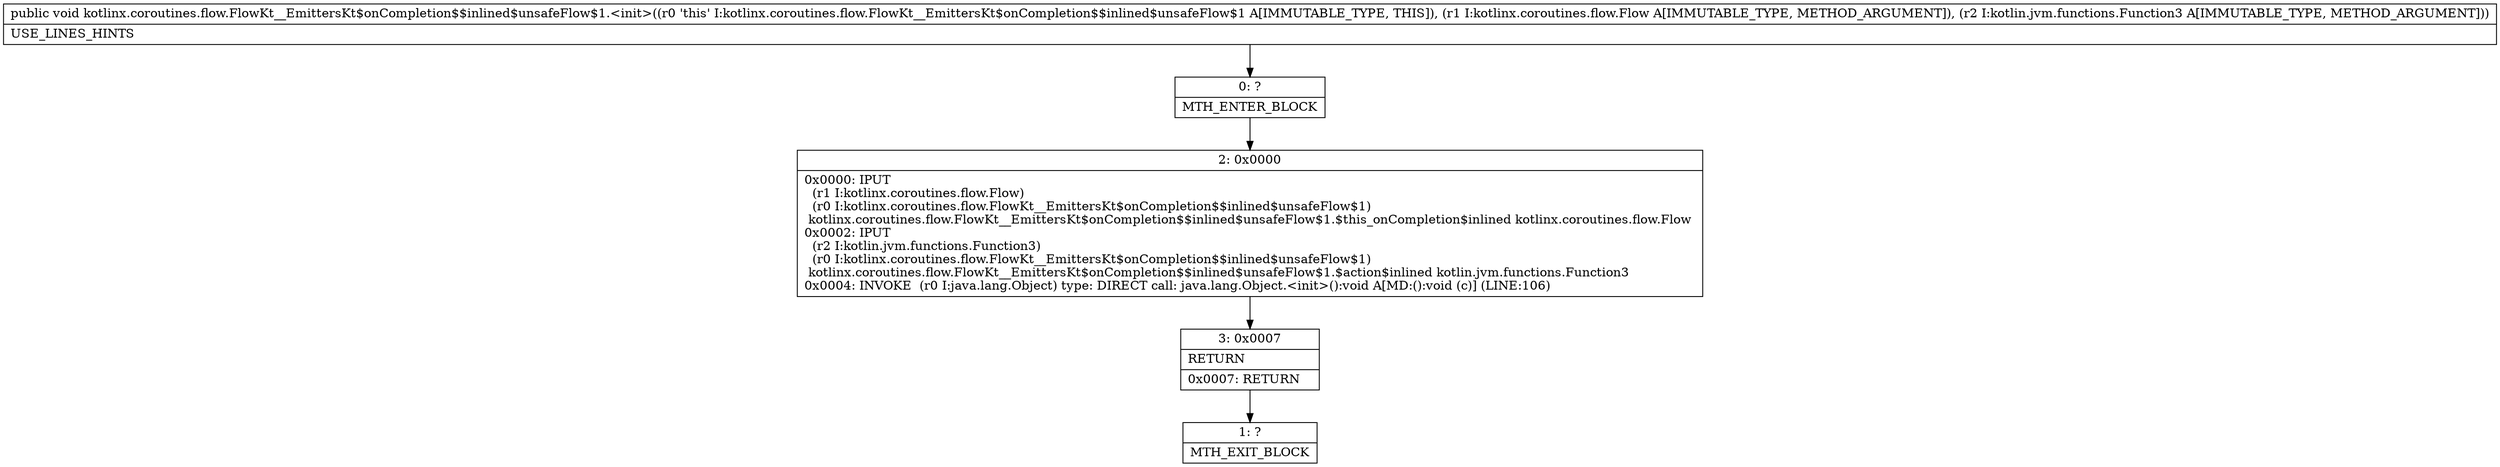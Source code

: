 digraph "CFG forkotlinx.coroutines.flow.FlowKt__EmittersKt$onCompletion$$inlined$unsafeFlow$1.\<init\>(Lkotlinx\/coroutines\/flow\/Flow;Lkotlin\/jvm\/functions\/Function3;)V" {
Node_0 [shape=record,label="{0\:\ ?|MTH_ENTER_BLOCK\l}"];
Node_2 [shape=record,label="{2\:\ 0x0000|0x0000: IPUT  \l  (r1 I:kotlinx.coroutines.flow.Flow)\l  (r0 I:kotlinx.coroutines.flow.FlowKt__EmittersKt$onCompletion$$inlined$unsafeFlow$1)\l kotlinx.coroutines.flow.FlowKt__EmittersKt$onCompletion$$inlined$unsafeFlow$1.$this_onCompletion$inlined kotlinx.coroutines.flow.Flow \l0x0002: IPUT  \l  (r2 I:kotlin.jvm.functions.Function3)\l  (r0 I:kotlinx.coroutines.flow.FlowKt__EmittersKt$onCompletion$$inlined$unsafeFlow$1)\l kotlinx.coroutines.flow.FlowKt__EmittersKt$onCompletion$$inlined$unsafeFlow$1.$action$inlined kotlin.jvm.functions.Function3 \l0x0004: INVOKE  (r0 I:java.lang.Object) type: DIRECT call: java.lang.Object.\<init\>():void A[MD:():void (c)] (LINE:106)\l}"];
Node_3 [shape=record,label="{3\:\ 0x0007|RETURN\l|0x0007: RETURN   \l}"];
Node_1 [shape=record,label="{1\:\ ?|MTH_EXIT_BLOCK\l}"];
MethodNode[shape=record,label="{public void kotlinx.coroutines.flow.FlowKt__EmittersKt$onCompletion$$inlined$unsafeFlow$1.\<init\>((r0 'this' I:kotlinx.coroutines.flow.FlowKt__EmittersKt$onCompletion$$inlined$unsafeFlow$1 A[IMMUTABLE_TYPE, THIS]), (r1 I:kotlinx.coroutines.flow.Flow A[IMMUTABLE_TYPE, METHOD_ARGUMENT]), (r2 I:kotlin.jvm.functions.Function3 A[IMMUTABLE_TYPE, METHOD_ARGUMENT]))  | USE_LINES_HINTS\l}"];
MethodNode -> Node_0;Node_0 -> Node_2;
Node_2 -> Node_3;
Node_3 -> Node_1;
}

